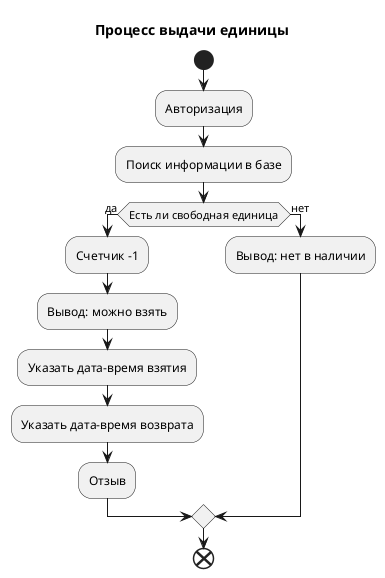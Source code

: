 @startuml
title Процесс выдачи единицы

start
:Авторизация;
:Поиск информации в базе;

if (Есть ли свободная единица) then (да)
  :Счетчик -1;
  :Вывод: можно взять;
  :Указать дата-время взятия;
  :Указать дата-время возврата;
  :Отзыв;
else (нет)
  :Вывод: нет в наличии;
endif

end
@enduml